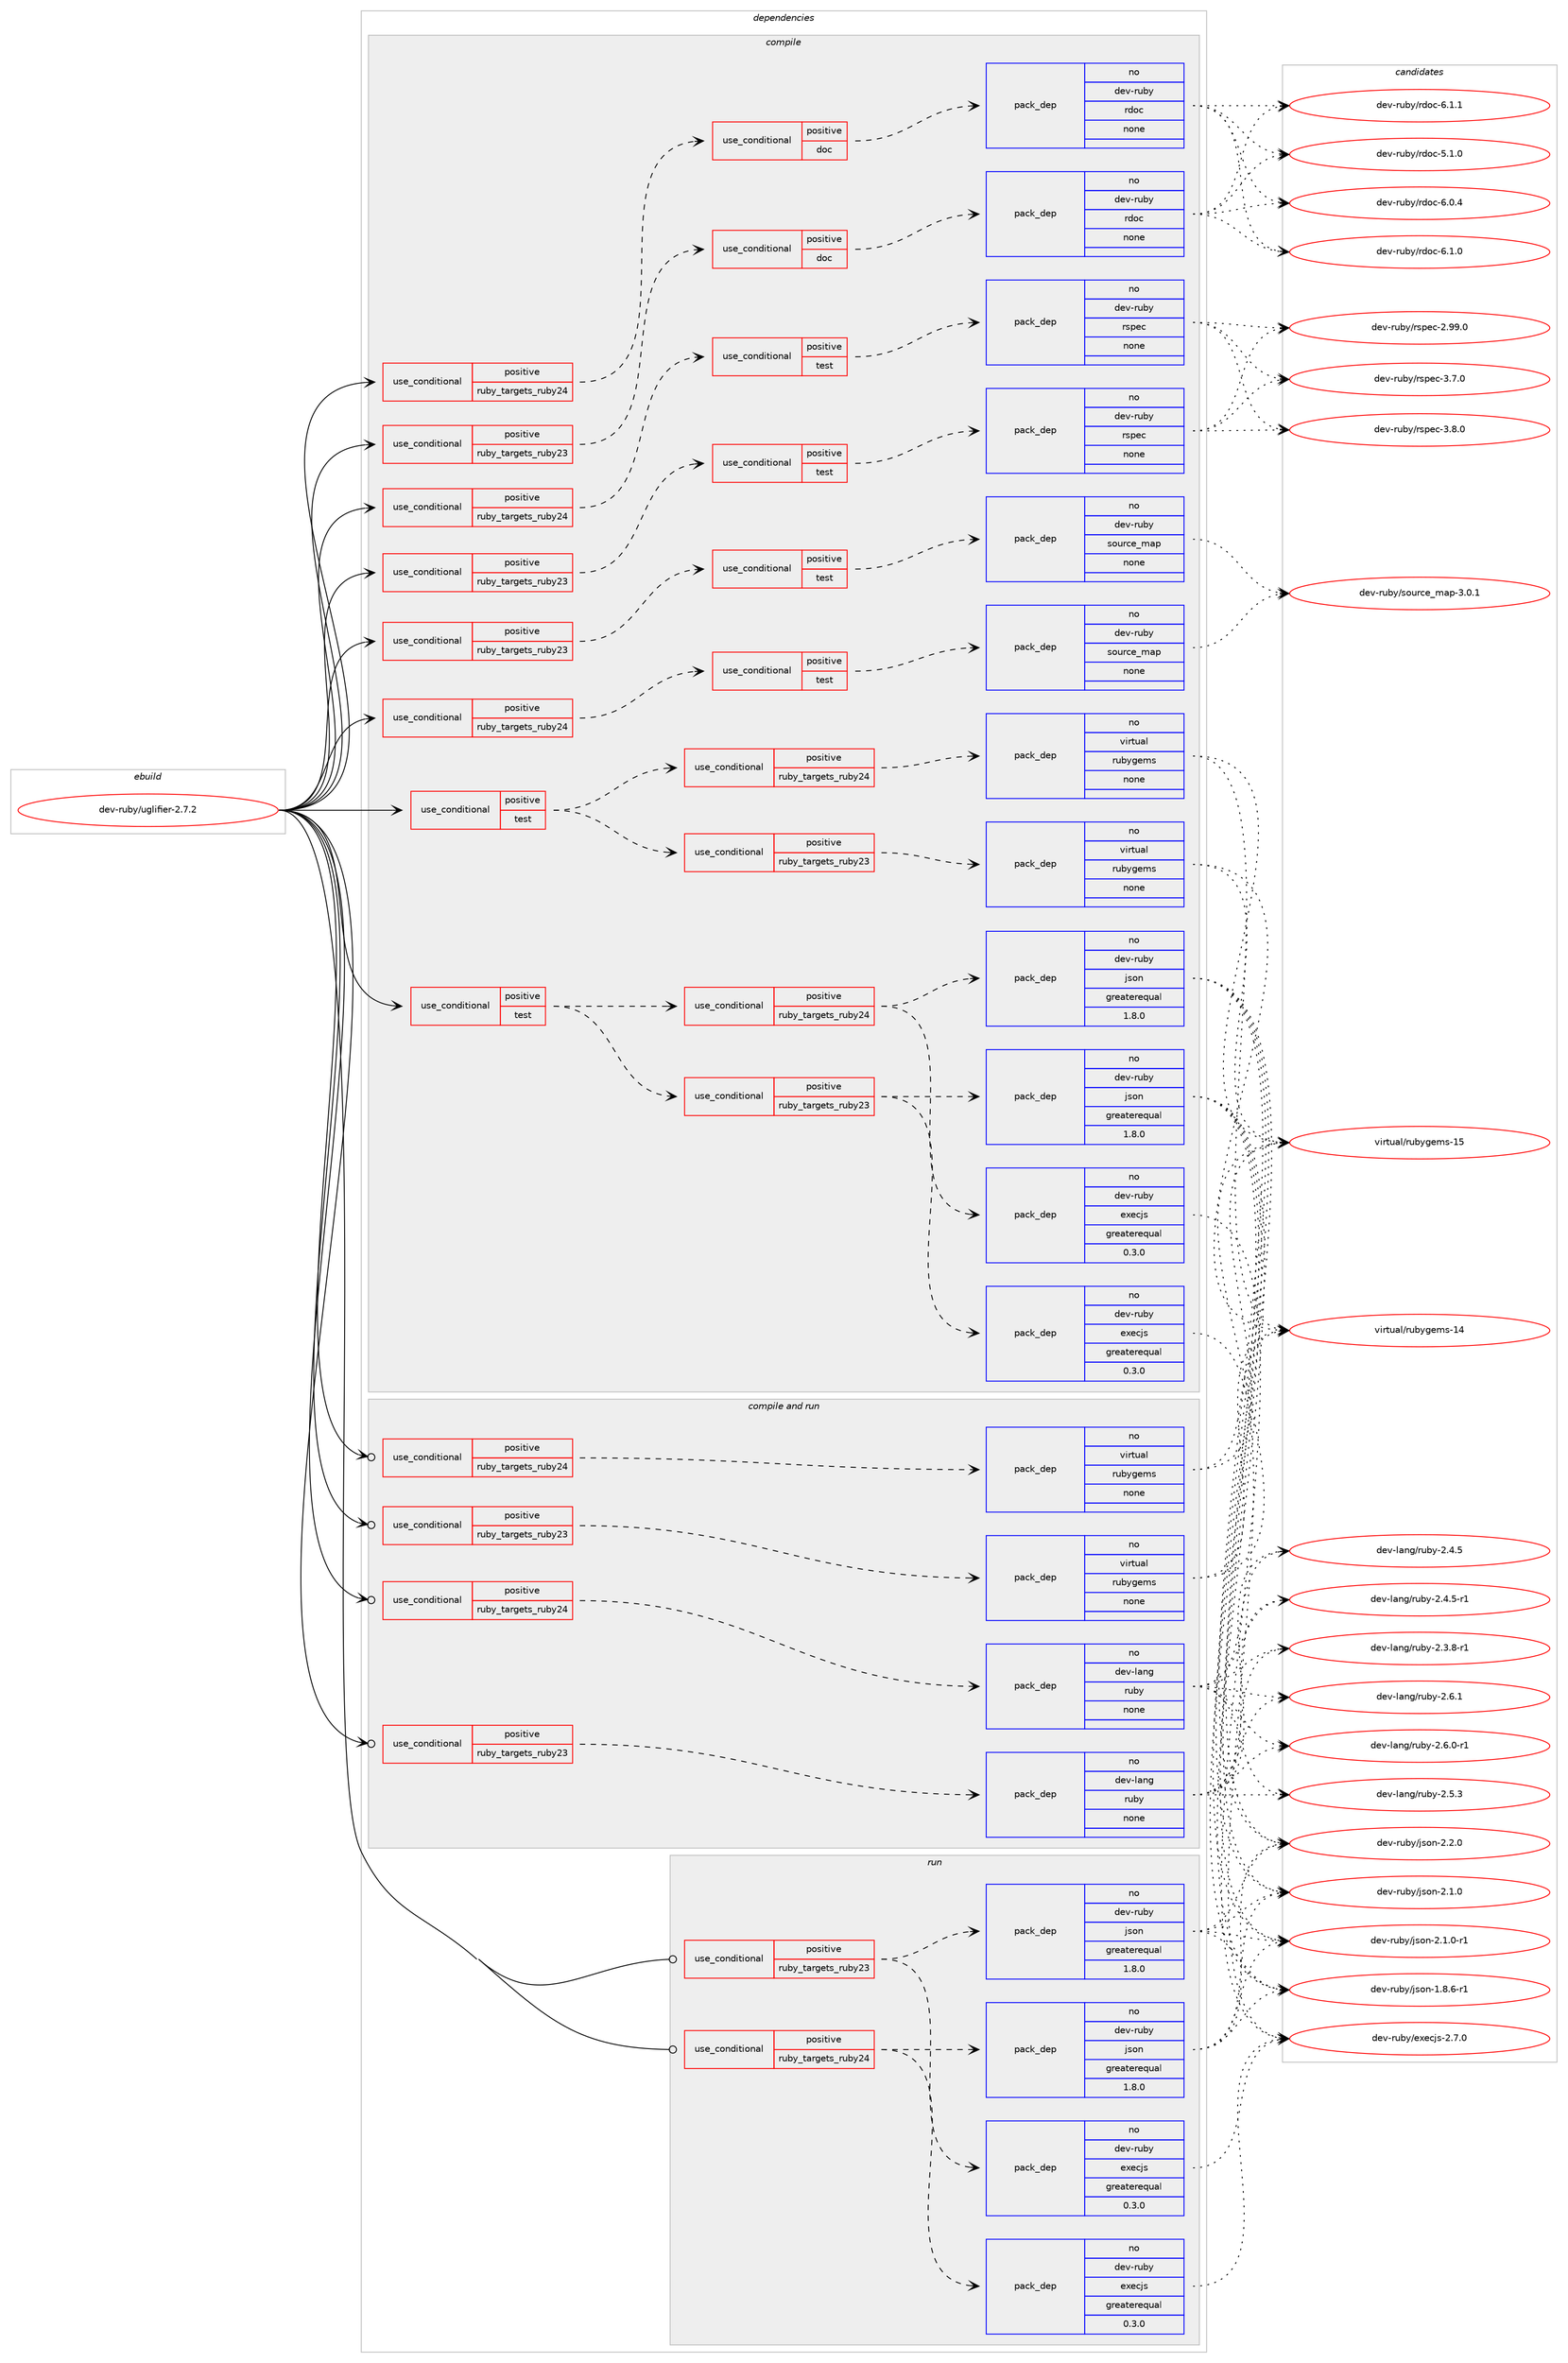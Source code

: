digraph prolog {

# *************
# Graph options
# *************

newrank=true;
concentrate=true;
compound=true;
graph [rankdir=LR,fontname=Helvetica,fontsize=10,ranksep=1.5];#, ranksep=2.5, nodesep=0.2];
edge  [arrowhead=vee];
node  [fontname=Helvetica,fontsize=10];

# **********
# The ebuild
# **********

subgraph cluster_leftcol {
color=gray;
rank=same;
label=<<i>ebuild</i>>;
id [label="dev-ruby/uglifier-2.7.2", color=red, width=4, href="../dev-ruby/uglifier-2.7.2.svg"];
}

# ****************
# The dependencies
# ****************

subgraph cluster_midcol {
color=gray;
label=<<i>dependencies</i>>;
subgraph cluster_compile {
fillcolor="#eeeeee";
style=filled;
label=<<i>compile</i>>;
subgraph cond421462 {
dependency1535721 [label=<<TABLE BORDER="0" CELLBORDER="1" CELLSPACING="0" CELLPADDING="4"><TR><TD ROWSPAN="3" CELLPADDING="10">use_conditional</TD></TR><TR><TD>positive</TD></TR><TR><TD>ruby_targets_ruby23</TD></TR></TABLE>>, shape=none, color=red];
subgraph cond421463 {
dependency1535722 [label=<<TABLE BORDER="0" CELLBORDER="1" CELLSPACING="0" CELLPADDING="4"><TR><TD ROWSPAN="3" CELLPADDING="10">use_conditional</TD></TR><TR><TD>positive</TD></TR><TR><TD>doc</TD></TR></TABLE>>, shape=none, color=red];
subgraph pack1090743 {
dependency1535723 [label=<<TABLE BORDER="0" CELLBORDER="1" CELLSPACING="0" CELLPADDING="4" WIDTH="220"><TR><TD ROWSPAN="6" CELLPADDING="30">pack_dep</TD></TR><TR><TD WIDTH="110">no</TD></TR><TR><TD>dev-ruby</TD></TR><TR><TD>rdoc</TD></TR><TR><TD>none</TD></TR><TR><TD></TD></TR></TABLE>>, shape=none, color=blue];
}
dependency1535722:e -> dependency1535723:w [weight=20,style="dashed",arrowhead="vee"];
}
dependency1535721:e -> dependency1535722:w [weight=20,style="dashed",arrowhead="vee"];
}
id:e -> dependency1535721:w [weight=20,style="solid",arrowhead="vee"];
subgraph cond421464 {
dependency1535724 [label=<<TABLE BORDER="0" CELLBORDER="1" CELLSPACING="0" CELLPADDING="4"><TR><TD ROWSPAN="3" CELLPADDING="10">use_conditional</TD></TR><TR><TD>positive</TD></TR><TR><TD>ruby_targets_ruby23</TD></TR></TABLE>>, shape=none, color=red];
subgraph cond421465 {
dependency1535725 [label=<<TABLE BORDER="0" CELLBORDER="1" CELLSPACING="0" CELLPADDING="4"><TR><TD ROWSPAN="3" CELLPADDING="10">use_conditional</TD></TR><TR><TD>positive</TD></TR><TR><TD>test</TD></TR></TABLE>>, shape=none, color=red];
subgraph pack1090744 {
dependency1535726 [label=<<TABLE BORDER="0" CELLBORDER="1" CELLSPACING="0" CELLPADDING="4" WIDTH="220"><TR><TD ROWSPAN="6" CELLPADDING="30">pack_dep</TD></TR><TR><TD WIDTH="110">no</TD></TR><TR><TD>dev-ruby</TD></TR><TR><TD>rspec</TD></TR><TR><TD>none</TD></TR><TR><TD></TD></TR></TABLE>>, shape=none, color=blue];
}
dependency1535725:e -> dependency1535726:w [weight=20,style="dashed",arrowhead="vee"];
}
dependency1535724:e -> dependency1535725:w [weight=20,style="dashed",arrowhead="vee"];
}
id:e -> dependency1535724:w [weight=20,style="solid",arrowhead="vee"];
subgraph cond421466 {
dependency1535727 [label=<<TABLE BORDER="0" CELLBORDER="1" CELLSPACING="0" CELLPADDING="4"><TR><TD ROWSPAN="3" CELLPADDING="10">use_conditional</TD></TR><TR><TD>positive</TD></TR><TR><TD>ruby_targets_ruby23</TD></TR></TABLE>>, shape=none, color=red];
subgraph cond421467 {
dependency1535728 [label=<<TABLE BORDER="0" CELLBORDER="1" CELLSPACING="0" CELLPADDING="4"><TR><TD ROWSPAN="3" CELLPADDING="10">use_conditional</TD></TR><TR><TD>positive</TD></TR><TR><TD>test</TD></TR></TABLE>>, shape=none, color=red];
subgraph pack1090745 {
dependency1535729 [label=<<TABLE BORDER="0" CELLBORDER="1" CELLSPACING="0" CELLPADDING="4" WIDTH="220"><TR><TD ROWSPAN="6" CELLPADDING="30">pack_dep</TD></TR><TR><TD WIDTH="110">no</TD></TR><TR><TD>dev-ruby</TD></TR><TR><TD>source_map</TD></TR><TR><TD>none</TD></TR><TR><TD></TD></TR></TABLE>>, shape=none, color=blue];
}
dependency1535728:e -> dependency1535729:w [weight=20,style="dashed",arrowhead="vee"];
}
dependency1535727:e -> dependency1535728:w [weight=20,style="dashed",arrowhead="vee"];
}
id:e -> dependency1535727:w [weight=20,style="solid",arrowhead="vee"];
subgraph cond421468 {
dependency1535730 [label=<<TABLE BORDER="0" CELLBORDER="1" CELLSPACING="0" CELLPADDING="4"><TR><TD ROWSPAN="3" CELLPADDING="10">use_conditional</TD></TR><TR><TD>positive</TD></TR><TR><TD>ruby_targets_ruby24</TD></TR></TABLE>>, shape=none, color=red];
subgraph cond421469 {
dependency1535731 [label=<<TABLE BORDER="0" CELLBORDER="1" CELLSPACING="0" CELLPADDING="4"><TR><TD ROWSPAN="3" CELLPADDING="10">use_conditional</TD></TR><TR><TD>positive</TD></TR><TR><TD>doc</TD></TR></TABLE>>, shape=none, color=red];
subgraph pack1090746 {
dependency1535732 [label=<<TABLE BORDER="0" CELLBORDER="1" CELLSPACING="0" CELLPADDING="4" WIDTH="220"><TR><TD ROWSPAN="6" CELLPADDING="30">pack_dep</TD></TR><TR><TD WIDTH="110">no</TD></TR><TR><TD>dev-ruby</TD></TR><TR><TD>rdoc</TD></TR><TR><TD>none</TD></TR><TR><TD></TD></TR></TABLE>>, shape=none, color=blue];
}
dependency1535731:e -> dependency1535732:w [weight=20,style="dashed",arrowhead="vee"];
}
dependency1535730:e -> dependency1535731:w [weight=20,style="dashed",arrowhead="vee"];
}
id:e -> dependency1535730:w [weight=20,style="solid",arrowhead="vee"];
subgraph cond421470 {
dependency1535733 [label=<<TABLE BORDER="0" CELLBORDER="1" CELLSPACING="0" CELLPADDING="4"><TR><TD ROWSPAN="3" CELLPADDING="10">use_conditional</TD></TR><TR><TD>positive</TD></TR><TR><TD>ruby_targets_ruby24</TD></TR></TABLE>>, shape=none, color=red];
subgraph cond421471 {
dependency1535734 [label=<<TABLE BORDER="0" CELLBORDER="1" CELLSPACING="0" CELLPADDING="4"><TR><TD ROWSPAN="3" CELLPADDING="10">use_conditional</TD></TR><TR><TD>positive</TD></TR><TR><TD>test</TD></TR></TABLE>>, shape=none, color=red];
subgraph pack1090747 {
dependency1535735 [label=<<TABLE BORDER="0" CELLBORDER="1" CELLSPACING="0" CELLPADDING="4" WIDTH="220"><TR><TD ROWSPAN="6" CELLPADDING="30">pack_dep</TD></TR><TR><TD WIDTH="110">no</TD></TR><TR><TD>dev-ruby</TD></TR><TR><TD>rspec</TD></TR><TR><TD>none</TD></TR><TR><TD></TD></TR></TABLE>>, shape=none, color=blue];
}
dependency1535734:e -> dependency1535735:w [weight=20,style="dashed",arrowhead="vee"];
}
dependency1535733:e -> dependency1535734:w [weight=20,style="dashed",arrowhead="vee"];
}
id:e -> dependency1535733:w [weight=20,style="solid",arrowhead="vee"];
subgraph cond421472 {
dependency1535736 [label=<<TABLE BORDER="0" CELLBORDER="1" CELLSPACING="0" CELLPADDING="4"><TR><TD ROWSPAN="3" CELLPADDING="10">use_conditional</TD></TR><TR><TD>positive</TD></TR><TR><TD>ruby_targets_ruby24</TD></TR></TABLE>>, shape=none, color=red];
subgraph cond421473 {
dependency1535737 [label=<<TABLE BORDER="0" CELLBORDER="1" CELLSPACING="0" CELLPADDING="4"><TR><TD ROWSPAN="3" CELLPADDING="10">use_conditional</TD></TR><TR><TD>positive</TD></TR><TR><TD>test</TD></TR></TABLE>>, shape=none, color=red];
subgraph pack1090748 {
dependency1535738 [label=<<TABLE BORDER="0" CELLBORDER="1" CELLSPACING="0" CELLPADDING="4" WIDTH="220"><TR><TD ROWSPAN="6" CELLPADDING="30">pack_dep</TD></TR><TR><TD WIDTH="110">no</TD></TR><TR><TD>dev-ruby</TD></TR><TR><TD>source_map</TD></TR><TR><TD>none</TD></TR><TR><TD></TD></TR></TABLE>>, shape=none, color=blue];
}
dependency1535737:e -> dependency1535738:w [weight=20,style="dashed",arrowhead="vee"];
}
dependency1535736:e -> dependency1535737:w [weight=20,style="dashed",arrowhead="vee"];
}
id:e -> dependency1535736:w [weight=20,style="solid",arrowhead="vee"];
subgraph cond421474 {
dependency1535739 [label=<<TABLE BORDER="0" CELLBORDER="1" CELLSPACING="0" CELLPADDING="4"><TR><TD ROWSPAN="3" CELLPADDING="10">use_conditional</TD></TR><TR><TD>positive</TD></TR><TR><TD>test</TD></TR></TABLE>>, shape=none, color=red];
subgraph cond421475 {
dependency1535740 [label=<<TABLE BORDER="0" CELLBORDER="1" CELLSPACING="0" CELLPADDING="4"><TR><TD ROWSPAN="3" CELLPADDING="10">use_conditional</TD></TR><TR><TD>positive</TD></TR><TR><TD>ruby_targets_ruby23</TD></TR></TABLE>>, shape=none, color=red];
subgraph pack1090749 {
dependency1535741 [label=<<TABLE BORDER="0" CELLBORDER="1" CELLSPACING="0" CELLPADDING="4" WIDTH="220"><TR><TD ROWSPAN="6" CELLPADDING="30">pack_dep</TD></TR><TR><TD WIDTH="110">no</TD></TR><TR><TD>dev-ruby</TD></TR><TR><TD>execjs</TD></TR><TR><TD>greaterequal</TD></TR><TR><TD>0.3.0</TD></TR></TABLE>>, shape=none, color=blue];
}
dependency1535740:e -> dependency1535741:w [weight=20,style="dashed",arrowhead="vee"];
subgraph pack1090750 {
dependency1535742 [label=<<TABLE BORDER="0" CELLBORDER="1" CELLSPACING="0" CELLPADDING="4" WIDTH="220"><TR><TD ROWSPAN="6" CELLPADDING="30">pack_dep</TD></TR><TR><TD WIDTH="110">no</TD></TR><TR><TD>dev-ruby</TD></TR><TR><TD>json</TD></TR><TR><TD>greaterequal</TD></TR><TR><TD>1.8.0</TD></TR></TABLE>>, shape=none, color=blue];
}
dependency1535740:e -> dependency1535742:w [weight=20,style="dashed",arrowhead="vee"];
}
dependency1535739:e -> dependency1535740:w [weight=20,style="dashed",arrowhead="vee"];
subgraph cond421476 {
dependency1535743 [label=<<TABLE BORDER="0" CELLBORDER="1" CELLSPACING="0" CELLPADDING="4"><TR><TD ROWSPAN="3" CELLPADDING="10">use_conditional</TD></TR><TR><TD>positive</TD></TR><TR><TD>ruby_targets_ruby24</TD></TR></TABLE>>, shape=none, color=red];
subgraph pack1090751 {
dependency1535744 [label=<<TABLE BORDER="0" CELLBORDER="1" CELLSPACING="0" CELLPADDING="4" WIDTH="220"><TR><TD ROWSPAN="6" CELLPADDING="30">pack_dep</TD></TR><TR><TD WIDTH="110">no</TD></TR><TR><TD>dev-ruby</TD></TR><TR><TD>execjs</TD></TR><TR><TD>greaterequal</TD></TR><TR><TD>0.3.0</TD></TR></TABLE>>, shape=none, color=blue];
}
dependency1535743:e -> dependency1535744:w [weight=20,style="dashed",arrowhead="vee"];
subgraph pack1090752 {
dependency1535745 [label=<<TABLE BORDER="0" CELLBORDER="1" CELLSPACING="0" CELLPADDING="4" WIDTH="220"><TR><TD ROWSPAN="6" CELLPADDING="30">pack_dep</TD></TR><TR><TD WIDTH="110">no</TD></TR><TR><TD>dev-ruby</TD></TR><TR><TD>json</TD></TR><TR><TD>greaterequal</TD></TR><TR><TD>1.8.0</TD></TR></TABLE>>, shape=none, color=blue];
}
dependency1535743:e -> dependency1535745:w [weight=20,style="dashed",arrowhead="vee"];
}
dependency1535739:e -> dependency1535743:w [weight=20,style="dashed",arrowhead="vee"];
}
id:e -> dependency1535739:w [weight=20,style="solid",arrowhead="vee"];
subgraph cond421477 {
dependency1535746 [label=<<TABLE BORDER="0" CELLBORDER="1" CELLSPACING="0" CELLPADDING="4"><TR><TD ROWSPAN="3" CELLPADDING="10">use_conditional</TD></TR><TR><TD>positive</TD></TR><TR><TD>test</TD></TR></TABLE>>, shape=none, color=red];
subgraph cond421478 {
dependency1535747 [label=<<TABLE BORDER="0" CELLBORDER="1" CELLSPACING="0" CELLPADDING="4"><TR><TD ROWSPAN="3" CELLPADDING="10">use_conditional</TD></TR><TR><TD>positive</TD></TR><TR><TD>ruby_targets_ruby23</TD></TR></TABLE>>, shape=none, color=red];
subgraph pack1090753 {
dependency1535748 [label=<<TABLE BORDER="0" CELLBORDER="1" CELLSPACING="0" CELLPADDING="4" WIDTH="220"><TR><TD ROWSPAN="6" CELLPADDING="30">pack_dep</TD></TR><TR><TD WIDTH="110">no</TD></TR><TR><TD>virtual</TD></TR><TR><TD>rubygems</TD></TR><TR><TD>none</TD></TR><TR><TD></TD></TR></TABLE>>, shape=none, color=blue];
}
dependency1535747:e -> dependency1535748:w [weight=20,style="dashed",arrowhead="vee"];
}
dependency1535746:e -> dependency1535747:w [weight=20,style="dashed",arrowhead="vee"];
subgraph cond421479 {
dependency1535749 [label=<<TABLE BORDER="0" CELLBORDER="1" CELLSPACING="0" CELLPADDING="4"><TR><TD ROWSPAN="3" CELLPADDING="10">use_conditional</TD></TR><TR><TD>positive</TD></TR><TR><TD>ruby_targets_ruby24</TD></TR></TABLE>>, shape=none, color=red];
subgraph pack1090754 {
dependency1535750 [label=<<TABLE BORDER="0" CELLBORDER="1" CELLSPACING="0" CELLPADDING="4" WIDTH="220"><TR><TD ROWSPAN="6" CELLPADDING="30">pack_dep</TD></TR><TR><TD WIDTH="110">no</TD></TR><TR><TD>virtual</TD></TR><TR><TD>rubygems</TD></TR><TR><TD>none</TD></TR><TR><TD></TD></TR></TABLE>>, shape=none, color=blue];
}
dependency1535749:e -> dependency1535750:w [weight=20,style="dashed",arrowhead="vee"];
}
dependency1535746:e -> dependency1535749:w [weight=20,style="dashed",arrowhead="vee"];
}
id:e -> dependency1535746:w [weight=20,style="solid",arrowhead="vee"];
}
subgraph cluster_compileandrun {
fillcolor="#eeeeee";
style=filled;
label=<<i>compile and run</i>>;
subgraph cond421480 {
dependency1535751 [label=<<TABLE BORDER="0" CELLBORDER="1" CELLSPACING="0" CELLPADDING="4"><TR><TD ROWSPAN="3" CELLPADDING="10">use_conditional</TD></TR><TR><TD>positive</TD></TR><TR><TD>ruby_targets_ruby23</TD></TR></TABLE>>, shape=none, color=red];
subgraph pack1090755 {
dependency1535752 [label=<<TABLE BORDER="0" CELLBORDER="1" CELLSPACING="0" CELLPADDING="4" WIDTH="220"><TR><TD ROWSPAN="6" CELLPADDING="30">pack_dep</TD></TR><TR><TD WIDTH="110">no</TD></TR><TR><TD>dev-lang</TD></TR><TR><TD>ruby</TD></TR><TR><TD>none</TD></TR><TR><TD></TD></TR></TABLE>>, shape=none, color=blue];
}
dependency1535751:e -> dependency1535752:w [weight=20,style="dashed",arrowhead="vee"];
}
id:e -> dependency1535751:w [weight=20,style="solid",arrowhead="odotvee"];
subgraph cond421481 {
dependency1535753 [label=<<TABLE BORDER="0" CELLBORDER="1" CELLSPACING="0" CELLPADDING="4"><TR><TD ROWSPAN="3" CELLPADDING="10">use_conditional</TD></TR><TR><TD>positive</TD></TR><TR><TD>ruby_targets_ruby23</TD></TR></TABLE>>, shape=none, color=red];
subgraph pack1090756 {
dependency1535754 [label=<<TABLE BORDER="0" CELLBORDER="1" CELLSPACING="0" CELLPADDING="4" WIDTH="220"><TR><TD ROWSPAN="6" CELLPADDING="30">pack_dep</TD></TR><TR><TD WIDTH="110">no</TD></TR><TR><TD>virtual</TD></TR><TR><TD>rubygems</TD></TR><TR><TD>none</TD></TR><TR><TD></TD></TR></TABLE>>, shape=none, color=blue];
}
dependency1535753:e -> dependency1535754:w [weight=20,style="dashed",arrowhead="vee"];
}
id:e -> dependency1535753:w [weight=20,style="solid",arrowhead="odotvee"];
subgraph cond421482 {
dependency1535755 [label=<<TABLE BORDER="0" CELLBORDER="1" CELLSPACING="0" CELLPADDING="4"><TR><TD ROWSPAN="3" CELLPADDING="10">use_conditional</TD></TR><TR><TD>positive</TD></TR><TR><TD>ruby_targets_ruby24</TD></TR></TABLE>>, shape=none, color=red];
subgraph pack1090757 {
dependency1535756 [label=<<TABLE BORDER="0" CELLBORDER="1" CELLSPACING="0" CELLPADDING="4" WIDTH="220"><TR><TD ROWSPAN="6" CELLPADDING="30">pack_dep</TD></TR><TR><TD WIDTH="110">no</TD></TR><TR><TD>dev-lang</TD></TR><TR><TD>ruby</TD></TR><TR><TD>none</TD></TR><TR><TD></TD></TR></TABLE>>, shape=none, color=blue];
}
dependency1535755:e -> dependency1535756:w [weight=20,style="dashed",arrowhead="vee"];
}
id:e -> dependency1535755:w [weight=20,style="solid",arrowhead="odotvee"];
subgraph cond421483 {
dependency1535757 [label=<<TABLE BORDER="0" CELLBORDER="1" CELLSPACING="0" CELLPADDING="4"><TR><TD ROWSPAN="3" CELLPADDING="10">use_conditional</TD></TR><TR><TD>positive</TD></TR><TR><TD>ruby_targets_ruby24</TD></TR></TABLE>>, shape=none, color=red];
subgraph pack1090758 {
dependency1535758 [label=<<TABLE BORDER="0" CELLBORDER="1" CELLSPACING="0" CELLPADDING="4" WIDTH="220"><TR><TD ROWSPAN="6" CELLPADDING="30">pack_dep</TD></TR><TR><TD WIDTH="110">no</TD></TR><TR><TD>virtual</TD></TR><TR><TD>rubygems</TD></TR><TR><TD>none</TD></TR><TR><TD></TD></TR></TABLE>>, shape=none, color=blue];
}
dependency1535757:e -> dependency1535758:w [weight=20,style="dashed",arrowhead="vee"];
}
id:e -> dependency1535757:w [weight=20,style="solid",arrowhead="odotvee"];
}
subgraph cluster_run {
fillcolor="#eeeeee";
style=filled;
label=<<i>run</i>>;
subgraph cond421484 {
dependency1535759 [label=<<TABLE BORDER="0" CELLBORDER="1" CELLSPACING="0" CELLPADDING="4"><TR><TD ROWSPAN="3" CELLPADDING="10">use_conditional</TD></TR><TR><TD>positive</TD></TR><TR><TD>ruby_targets_ruby23</TD></TR></TABLE>>, shape=none, color=red];
subgraph pack1090759 {
dependency1535760 [label=<<TABLE BORDER="0" CELLBORDER="1" CELLSPACING="0" CELLPADDING="4" WIDTH="220"><TR><TD ROWSPAN="6" CELLPADDING="30">pack_dep</TD></TR><TR><TD WIDTH="110">no</TD></TR><TR><TD>dev-ruby</TD></TR><TR><TD>execjs</TD></TR><TR><TD>greaterequal</TD></TR><TR><TD>0.3.0</TD></TR></TABLE>>, shape=none, color=blue];
}
dependency1535759:e -> dependency1535760:w [weight=20,style="dashed",arrowhead="vee"];
subgraph pack1090760 {
dependency1535761 [label=<<TABLE BORDER="0" CELLBORDER="1" CELLSPACING="0" CELLPADDING="4" WIDTH="220"><TR><TD ROWSPAN="6" CELLPADDING="30">pack_dep</TD></TR><TR><TD WIDTH="110">no</TD></TR><TR><TD>dev-ruby</TD></TR><TR><TD>json</TD></TR><TR><TD>greaterequal</TD></TR><TR><TD>1.8.0</TD></TR></TABLE>>, shape=none, color=blue];
}
dependency1535759:e -> dependency1535761:w [weight=20,style="dashed",arrowhead="vee"];
}
id:e -> dependency1535759:w [weight=20,style="solid",arrowhead="odot"];
subgraph cond421485 {
dependency1535762 [label=<<TABLE BORDER="0" CELLBORDER="1" CELLSPACING="0" CELLPADDING="4"><TR><TD ROWSPAN="3" CELLPADDING="10">use_conditional</TD></TR><TR><TD>positive</TD></TR><TR><TD>ruby_targets_ruby24</TD></TR></TABLE>>, shape=none, color=red];
subgraph pack1090761 {
dependency1535763 [label=<<TABLE BORDER="0" CELLBORDER="1" CELLSPACING="0" CELLPADDING="4" WIDTH="220"><TR><TD ROWSPAN="6" CELLPADDING="30">pack_dep</TD></TR><TR><TD WIDTH="110">no</TD></TR><TR><TD>dev-ruby</TD></TR><TR><TD>execjs</TD></TR><TR><TD>greaterequal</TD></TR><TR><TD>0.3.0</TD></TR></TABLE>>, shape=none, color=blue];
}
dependency1535762:e -> dependency1535763:w [weight=20,style="dashed",arrowhead="vee"];
subgraph pack1090762 {
dependency1535764 [label=<<TABLE BORDER="0" CELLBORDER="1" CELLSPACING="0" CELLPADDING="4" WIDTH="220"><TR><TD ROWSPAN="6" CELLPADDING="30">pack_dep</TD></TR><TR><TD WIDTH="110">no</TD></TR><TR><TD>dev-ruby</TD></TR><TR><TD>json</TD></TR><TR><TD>greaterequal</TD></TR><TR><TD>1.8.0</TD></TR></TABLE>>, shape=none, color=blue];
}
dependency1535762:e -> dependency1535764:w [weight=20,style="dashed",arrowhead="vee"];
}
id:e -> dependency1535762:w [weight=20,style="solid",arrowhead="odot"];
}
}

# **************
# The candidates
# **************

subgraph cluster_choices {
rank=same;
color=gray;
label=<<i>candidates</i>>;

subgraph choice1090743 {
color=black;
nodesep=1;
choice10010111845114117981214711410011199455346494648 [label="dev-ruby/rdoc-5.1.0", color=red, width=4,href="../dev-ruby/rdoc-5.1.0.svg"];
choice10010111845114117981214711410011199455446484652 [label="dev-ruby/rdoc-6.0.4", color=red, width=4,href="../dev-ruby/rdoc-6.0.4.svg"];
choice10010111845114117981214711410011199455446494648 [label="dev-ruby/rdoc-6.1.0", color=red, width=4,href="../dev-ruby/rdoc-6.1.0.svg"];
choice10010111845114117981214711410011199455446494649 [label="dev-ruby/rdoc-6.1.1", color=red, width=4,href="../dev-ruby/rdoc-6.1.1.svg"];
dependency1535723:e -> choice10010111845114117981214711410011199455346494648:w [style=dotted,weight="100"];
dependency1535723:e -> choice10010111845114117981214711410011199455446484652:w [style=dotted,weight="100"];
dependency1535723:e -> choice10010111845114117981214711410011199455446494648:w [style=dotted,weight="100"];
dependency1535723:e -> choice10010111845114117981214711410011199455446494649:w [style=dotted,weight="100"];
}
subgraph choice1090744 {
color=black;
nodesep=1;
choice1001011184511411798121471141151121019945504657574648 [label="dev-ruby/rspec-2.99.0", color=red, width=4,href="../dev-ruby/rspec-2.99.0.svg"];
choice10010111845114117981214711411511210199455146554648 [label="dev-ruby/rspec-3.7.0", color=red, width=4,href="../dev-ruby/rspec-3.7.0.svg"];
choice10010111845114117981214711411511210199455146564648 [label="dev-ruby/rspec-3.8.0", color=red, width=4,href="../dev-ruby/rspec-3.8.0.svg"];
dependency1535726:e -> choice1001011184511411798121471141151121019945504657574648:w [style=dotted,weight="100"];
dependency1535726:e -> choice10010111845114117981214711411511210199455146554648:w [style=dotted,weight="100"];
dependency1535726:e -> choice10010111845114117981214711411511210199455146564648:w [style=dotted,weight="100"];
}
subgraph choice1090745 {
color=black;
nodesep=1;
choice100101118451141179812147115111117114991019510997112455146484649 [label="dev-ruby/source_map-3.0.1", color=red, width=4,href="../dev-ruby/source_map-3.0.1.svg"];
dependency1535729:e -> choice100101118451141179812147115111117114991019510997112455146484649:w [style=dotted,weight="100"];
}
subgraph choice1090746 {
color=black;
nodesep=1;
choice10010111845114117981214711410011199455346494648 [label="dev-ruby/rdoc-5.1.0", color=red, width=4,href="../dev-ruby/rdoc-5.1.0.svg"];
choice10010111845114117981214711410011199455446484652 [label="dev-ruby/rdoc-6.0.4", color=red, width=4,href="../dev-ruby/rdoc-6.0.4.svg"];
choice10010111845114117981214711410011199455446494648 [label="dev-ruby/rdoc-6.1.0", color=red, width=4,href="../dev-ruby/rdoc-6.1.0.svg"];
choice10010111845114117981214711410011199455446494649 [label="dev-ruby/rdoc-6.1.1", color=red, width=4,href="../dev-ruby/rdoc-6.1.1.svg"];
dependency1535732:e -> choice10010111845114117981214711410011199455346494648:w [style=dotted,weight="100"];
dependency1535732:e -> choice10010111845114117981214711410011199455446484652:w [style=dotted,weight="100"];
dependency1535732:e -> choice10010111845114117981214711410011199455446494648:w [style=dotted,weight="100"];
dependency1535732:e -> choice10010111845114117981214711410011199455446494649:w [style=dotted,weight="100"];
}
subgraph choice1090747 {
color=black;
nodesep=1;
choice1001011184511411798121471141151121019945504657574648 [label="dev-ruby/rspec-2.99.0", color=red, width=4,href="../dev-ruby/rspec-2.99.0.svg"];
choice10010111845114117981214711411511210199455146554648 [label="dev-ruby/rspec-3.7.0", color=red, width=4,href="../dev-ruby/rspec-3.7.0.svg"];
choice10010111845114117981214711411511210199455146564648 [label="dev-ruby/rspec-3.8.0", color=red, width=4,href="../dev-ruby/rspec-3.8.0.svg"];
dependency1535735:e -> choice1001011184511411798121471141151121019945504657574648:w [style=dotted,weight="100"];
dependency1535735:e -> choice10010111845114117981214711411511210199455146554648:w [style=dotted,weight="100"];
dependency1535735:e -> choice10010111845114117981214711411511210199455146564648:w [style=dotted,weight="100"];
}
subgraph choice1090748 {
color=black;
nodesep=1;
choice100101118451141179812147115111117114991019510997112455146484649 [label="dev-ruby/source_map-3.0.1", color=red, width=4,href="../dev-ruby/source_map-3.0.1.svg"];
dependency1535738:e -> choice100101118451141179812147115111117114991019510997112455146484649:w [style=dotted,weight="100"];
}
subgraph choice1090749 {
color=black;
nodesep=1;
choice10010111845114117981214710112010199106115455046554648 [label="dev-ruby/execjs-2.7.0", color=red, width=4,href="../dev-ruby/execjs-2.7.0.svg"];
dependency1535741:e -> choice10010111845114117981214710112010199106115455046554648:w [style=dotted,weight="100"];
}
subgraph choice1090750 {
color=black;
nodesep=1;
choice1001011184511411798121471061151111104549465646544511449 [label="dev-ruby/json-1.8.6-r1", color=red, width=4,href="../dev-ruby/json-1.8.6-r1.svg"];
choice100101118451141179812147106115111110455046494648 [label="dev-ruby/json-2.1.0", color=red, width=4,href="../dev-ruby/json-2.1.0.svg"];
choice1001011184511411798121471061151111104550464946484511449 [label="dev-ruby/json-2.1.0-r1", color=red, width=4,href="../dev-ruby/json-2.1.0-r1.svg"];
choice100101118451141179812147106115111110455046504648 [label="dev-ruby/json-2.2.0", color=red, width=4,href="../dev-ruby/json-2.2.0.svg"];
dependency1535742:e -> choice1001011184511411798121471061151111104549465646544511449:w [style=dotted,weight="100"];
dependency1535742:e -> choice100101118451141179812147106115111110455046494648:w [style=dotted,weight="100"];
dependency1535742:e -> choice1001011184511411798121471061151111104550464946484511449:w [style=dotted,weight="100"];
dependency1535742:e -> choice100101118451141179812147106115111110455046504648:w [style=dotted,weight="100"];
}
subgraph choice1090751 {
color=black;
nodesep=1;
choice10010111845114117981214710112010199106115455046554648 [label="dev-ruby/execjs-2.7.0", color=red, width=4,href="../dev-ruby/execjs-2.7.0.svg"];
dependency1535744:e -> choice10010111845114117981214710112010199106115455046554648:w [style=dotted,weight="100"];
}
subgraph choice1090752 {
color=black;
nodesep=1;
choice1001011184511411798121471061151111104549465646544511449 [label="dev-ruby/json-1.8.6-r1", color=red, width=4,href="../dev-ruby/json-1.8.6-r1.svg"];
choice100101118451141179812147106115111110455046494648 [label="dev-ruby/json-2.1.0", color=red, width=4,href="../dev-ruby/json-2.1.0.svg"];
choice1001011184511411798121471061151111104550464946484511449 [label="dev-ruby/json-2.1.0-r1", color=red, width=4,href="../dev-ruby/json-2.1.0-r1.svg"];
choice100101118451141179812147106115111110455046504648 [label="dev-ruby/json-2.2.0", color=red, width=4,href="../dev-ruby/json-2.2.0.svg"];
dependency1535745:e -> choice1001011184511411798121471061151111104549465646544511449:w [style=dotted,weight="100"];
dependency1535745:e -> choice100101118451141179812147106115111110455046494648:w [style=dotted,weight="100"];
dependency1535745:e -> choice1001011184511411798121471061151111104550464946484511449:w [style=dotted,weight="100"];
dependency1535745:e -> choice100101118451141179812147106115111110455046504648:w [style=dotted,weight="100"];
}
subgraph choice1090753 {
color=black;
nodesep=1;
choice118105114116117971084711411798121103101109115454952 [label="virtual/rubygems-14", color=red, width=4,href="../virtual/rubygems-14.svg"];
choice118105114116117971084711411798121103101109115454953 [label="virtual/rubygems-15", color=red, width=4,href="../virtual/rubygems-15.svg"];
dependency1535748:e -> choice118105114116117971084711411798121103101109115454952:w [style=dotted,weight="100"];
dependency1535748:e -> choice118105114116117971084711411798121103101109115454953:w [style=dotted,weight="100"];
}
subgraph choice1090754 {
color=black;
nodesep=1;
choice118105114116117971084711411798121103101109115454952 [label="virtual/rubygems-14", color=red, width=4,href="../virtual/rubygems-14.svg"];
choice118105114116117971084711411798121103101109115454953 [label="virtual/rubygems-15", color=red, width=4,href="../virtual/rubygems-15.svg"];
dependency1535750:e -> choice118105114116117971084711411798121103101109115454952:w [style=dotted,weight="100"];
dependency1535750:e -> choice118105114116117971084711411798121103101109115454953:w [style=dotted,weight="100"];
}
subgraph choice1090755 {
color=black;
nodesep=1;
choice100101118451089711010347114117981214550465146564511449 [label="dev-lang/ruby-2.3.8-r1", color=red, width=4,href="../dev-lang/ruby-2.3.8-r1.svg"];
choice10010111845108971101034711411798121455046524653 [label="dev-lang/ruby-2.4.5", color=red, width=4,href="../dev-lang/ruby-2.4.5.svg"];
choice100101118451089711010347114117981214550465246534511449 [label="dev-lang/ruby-2.4.5-r1", color=red, width=4,href="../dev-lang/ruby-2.4.5-r1.svg"];
choice10010111845108971101034711411798121455046534651 [label="dev-lang/ruby-2.5.3", color=red, width=4,href="../dev-lang/ruby-2.5.3.svg"];
choice100101118451089711010347114117981214550465446484511449 [label="dev-lang/ruby-2.6.0-r1", color=red, width=4,href="../dev-lang/ruby-2.6.0-r1.svg"];
choice10010111845108971101034711411798121455046544649 [label="dev-lang/ruby-2.6.1", color=red, width=4,href="../dev-lang/ruby-2.6.1.svg"];
dependency1535752:e -> choice100101118451089711010347114117981214550465146564511449:w [style=dotted,weight="100"];
dependency1535752:e -> choice10010111845108971101034711411798121455046524653:w [style=dotted,weight="100"];
dependency1535752:e -> choice100101118451089711010347114117981214550465246534511449:w [style=dotted,weight="100"];
dependency1535752:e -> choice10010111845108971101034711411798121455046534651:w [style=dotted,weight="100"];
dependency1535752:e -> choice100101118451089711010347114117981214550465446484511449:w [style=dotted,weight="100"];
dependency1535752:e -> choice10010111845108971101034711411798121455046544649:w [style=dotted,weight="100"];
}
subgraph choice1090756 {
color=black;
nodesep=1;
choice118105114116117971084711411798121103101109115454952 [label="virtual/rubygems-14", color=red, width=4,href="../virtual/rubygems-14.svg"];
choice118105114116117971084711411798121103101109115454953 [label="virtual/rubygems-15", color=red, width=4,href="../virtual/rubygems-15.svg"];
dependency1535754:e -> choice118105114116117971084711411798121103101109115454952:w [style=dotted,weight="100"];
dependency1535754:e -> choice118105114116117971084711411798121103101109115454953:w [style=dotted,weight="100"];
}
subgraph choice1090757 {
color=black;
nodesep=1;
choice100101118451089711010347114117981214550465146564511449 [label="dev-lang/ruby-2.3.8-r1", color=red, width=4,href="../dev-lang/ruby-2.3.8-r1.svg"];
choice10010111845108971101034711411798121455046524653 [label="dev-lang/ruby-2.4.5", color=red, width=4,href="../dev-lang/ruby-2.4.5.svg"];
choice100101118451089711010347114117981214550465246534511449 [label="dev-lang/ruby-2.4.5-r1", color=red, width=4,href="../dev-lang/ruby-2.4.5-r1.svg"];
choice10010111845108971101034711411798121455046534651 [label="dev-lang/ruby-2.5.3", color=red, width=4,href="../dev-lang/ruby-2.5.3.svg"];
choice100101118451089711010347114117981214550465446484511449 [label="dev-lang/ruby-2.6.0-r1", color=red, width=4,href="../dev-lang/ruby-2.6.0-r1.svg"];
choice10010111845108971101034711411798121455046544649 [label="dev-lang/ruby-2.6.1", color=red, width=4,href="../dev-lang/ruby-2.6.1.svg"];
dependency1535756:e -> choice100101118451089711010347114117981214550465146564511449:w [style=dotted,weight="100"];
dependency1535756:e -> choice10010111845108971101034711411798121455046524653:w [style=dotted,weight="100"];
dependency1535756:e -> choice100101118451089711010347114117981214550465246534511449:w [style=dotted,weight="100"];
dependency1535756:e -> choice10010111845108971101034711411798121455046534651:w [style=dotted,weight="100"];
dependency1535756:e -> choice100101118451089711010347114117981214550465446484511449:w [style=dotted,weight="100"];
dependency1535756:e -> choice10010111845108971101034711411798121455046544649:w [style=dotted,weight="100"];
}
subgraph choice1090758 {
color=black;
nodesep=1;
choice118105114116117971084711411798121103101109115454952 [label="virtual/rubygems-14", color=red, width=4,href="../virtual/rubygems-14.svg"];
choice118105114116117971084711411798121103101109115454953 [label="virtual/rubygems-15", color=red, width=4,href="../virtual/rubygems-15.svg"];
dependency1535758:e -> choice118105114116117971084711411798121103101109115454952:w [style=dotted,weight="100"];
dependency1535758:e -> choice118105114116117971084711411798121103101109115454953:w [style=dotted,weight="100"];
}
subgraph choice1090759 {
color=black;
nodesep=1;
choice10010111845114117981214710112010199106115455046554648 [label="dev-ruby/execjs-2.7.0", color=red, width=4,href="../dev-ruby/execjs-2.7.0.svg"];
dependency1535760:e -> choice10010111845114117981214710112010199106115455046554648:w [style=dotted,weight="100"];
}
subgraph choice1090760 {
color=black;
nodesep=1;
choice1001011184511411798121471061151111104549465646544511449 [label="dev-ruby/json-1.8.6-r1", color=red, width=4,href="../dev-ruby/json-1.8.6-r1.svg"];
choice100101118451141179812147106115111110455046494648 [label="dev-ruby/json-2.1.0", color=red, width=4,href="../dev-ruby/json-2.1.0.svg"];
choice1001011184511411798121471061151111104550464946484511449 [label="dev-ruby/json-2.1.0-r1", color=red, width=4,href="../dev-ruby/json-2.1.0-r1.svg"];
choice100101118451141179812147106115111110455046504648 [label="dev-ruby/json-2.2.0", color=red, width=4,href="../dev-ruby/json-2.2.0.svg"];
dependency1535761:e -> choice1001011184511411798121471061151111104549465646544511449:w [style=dotted,weight="100"];
dependency1535761:e -> choice100101118451141179812147106115111110455046494648:w [style=dotted,weight="100"];
dependency1535761:e -> choice1001011184511411798121471061151111104550464946484511449:w [style=dotted,weight="100"];
dependency1535761:e -> choice100101118451141179812147106115111110455046504648:w [style=dotted,weight="100"];
}
subgraph choice1090761 {
color=black;
nodesep=1;
choice10010111845114117981214710112010199106115455046554648 [label="dev-ruby/execjs-2.7.0", color=red, width=4,href="../dev-ruby/execjs-2.7.0.svg"];
dependency1535763:e -> choice10010111845114117981214710112010199106115455046554648:w [style=dotted,weight="100"];
}
subgraph choice1090762 {
color=black;
nodesep=1;
choice1001011184511411798121471061151111104549465646544511449 [label="dev-ruby/json-1.8.6-r1", color=red, width=4,href="../dev-ruby/json-1.8.6-r1.svg"];
choice100101118451141179812147106115111110455046494648 [label="dev-ruby/json-2.1.0", color=red, width=4,href="../dev-ruby/json-2.1.0.svg"];
choice1001011184511411798121471061151111104550464946484511449 [label="dev-ruby/json-2.1.0-r1", color=red, width=4,href="../dev-ruby/json-2.1.0-r1.svg"];
choice100101118451141179812147106115111110455046504648 [label="dev-ruby/json-2.2.0", color=red, width=4,href="../dev-ruby/json-2.2.0.svg"];
dependency1535764:e -> choice1001011184511411798121471061151111104549465646544511449:w [style=dotted,weight="100"];
dependency1535764:e -> choice100101118451141179812147106115111110455046494648:w [style=dotted,weight="100"];
dependency1535764:e -> choice1001011184511411798121471061151111104550464946484511449:w [style=dotted,weight="100"];
dependency1535764:e -> choice100101118451141179812147106115111110455046504648:w [style=dotted,weight="100"];
}
}

}
